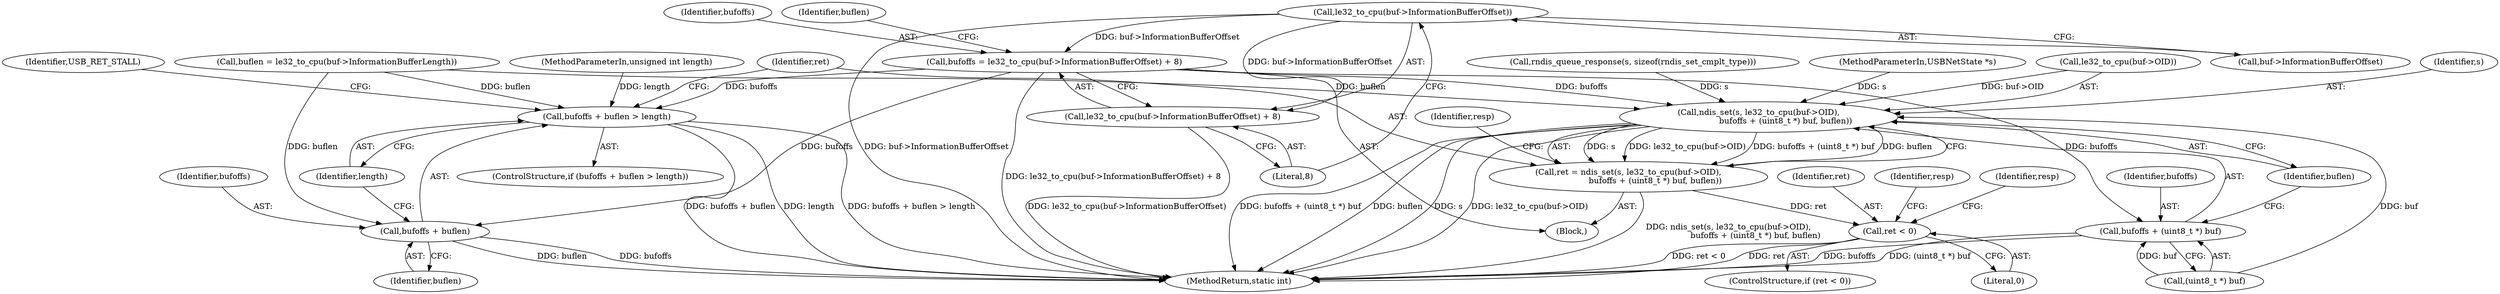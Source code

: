 digraph "0_qemu_fe3c546c5ff2a6210f9a4d8561cc64051ca8603e_0@pointer" {
"1000124" [label="(Call,le32_to_cpu(buf->InformationBufferOffset))"];
"1000121" [label="(Call,bufoffs = le32_to_cpu(buf->InformationBufferOffset) + 8)"];
"1000136" [label="(Call,bufoffs + buflen > length)"];
"1000137" [label="(Call,bufoffs + buflen)"];
"1000145" [label="(Call,ndis_set(s, le32_to_cpu(buf->OID),\n                     bufoffs + (uint8_t *) buf, buflen))"];
"1000143" [label="(Call,ret = ndis_set(s, le32_to_cpu(buf->OID),\n                     bufoffs + (uint8_t *) buf, buflen))"];
"1000165" [label="(Call,ret < 0)"];
"1000151" [label="(Call,bufoffs + (uint8_t *) buf)"];
"1000123" [label="(Call,le32_to_cpu(buf->InformationBufferOffset) + 8)"];
"1000137" [label="(Call,bufoffs + buflen)"];
"1000109" [label="(Call,rndis_queue_response(s, sizeof(rndis_set_cmplt_type)))"];
"1000124" [label="(Call,le32_to_cpu(buf->InformationBufferOffset))"];
"1000171" [label="(Identifier,resp)"];
"1000102" [label="(MethodParameterIn,USBNetState *s)"];
"1000121" [label="(Call,bufoffs = le32_to_cpu(buf->InformationBufferOffset) + 8)"];
"1000151" [label="(Call,bufoffs + (uint8_t *) buf)"];
"1000147" [label="(Call,le32_to_cpu(buf->OID))"];
"1000146" [label="(Identifier,s)"];
"1000153" [label="(Call,(uint8_t *) buf)"];
"1000167" [label="(Literal,0)"];
"1000129" [label="(Call,buflen = le32_to_cpu(buf->InformationBufferLength))"];
"1000156" [label="(Identifier,buflen)"];
"1000165" [label="(Call,ret < 0)"];
"1000122" [label="(Identifier,bufoffs)"];
"1000164" [label="(ControlStructure,if (ret < 0))"];
"1000152" [label="(Identifier,bufoffs)"];
"1000139" [label="(Identifier,buflen)"];
"1000105" [label="(Block,)"];
"1000125" [label="(Call,buf->InformationBufferOffset)"];
"1000159" [label="(Identifier,resp)"];
"1000143" [label="(Call,ret = ndis_set(s, le32_to_cpu(buf->OID),\n                     bufoffs + (uint8_t *) buf, buflen))"];
"1000136" [label="(Call,bufoffs + buflen > length)"];
"1000166" [label="(Identifier,ret)"];
"1000104" [label="(MethodParameterIn,unsigned int length)"];
"1000128" [label="(Literal,8)"];
"1000123" [label="(Call,le32_to_cpu(buf->InformationBufferOffset) + 8)"];
"1000138" [label="(Identifier,bufoffs)"];
"1000179" [label="(Identifier,resp)"];
"1000145" [label="(Call,ndis_set(s, le32_to_cpu(buf->OID),\n                     bufoffs + (uint8_t *) buf, buflen))"];
"1000140" [label="(Identifier,length)"];
"1000142" [label="(Identifier,USB_RET_STALL)"];
"1000135" [label="(ControlStructure,if (bufoffs + buflen > length))"];
"1000185" [label="(MethodReturn,static int)"];
"1000144" [label="(Identifier,ret)"];
"1000130" [label="(Identifier,buflen)"];
"1000124" -> "1000123"  [label="AST: "];
"1000124" -> "1000125"  [label="CFG: "];
"1000125" -> "1000124"  [label="AST: "];
"1000128" -> "1000124"  [label="CFG: "];
"1000124" -> "1000185"  [label="DDG: buf->InformationBufferOffset"];
"1000124" -> "1000121"  [label="DDG: buf->InformationBufferOffset"];
"1000124" -> "1000123"  [label="DDG: buf->InformationBufferOffset"];
"1000121" -> "1000105"  [label="AST: "];
"1000121" -> "1000123"  [label="CFG: "];
"1000122" -> "1000121"  [label="AST: "];
"1000123" -> "1000121"  [label="AST: "];
"1000130" -> "1000121"  [label="CFG: "];
"1000121" -> "1000185"  [label="DDG: le32_to_cpu(buf->InformationBufferOffset) + 8"];
"1000121" -> "1000136"  [label="DDG: bufoffs"];
"1000121" -> "1000137"  [label="DDG: bufoffs"];
"1000121" -> "1000145"  [label="DDG: bufoffs"];
"1000121" -> "1000151"  [label="DDG: bufoffs"];
"1000136" -> "1000135"  [label="AST: "];
"1000136" -> "1000140"  [label="CFG: "];
"1000137" -> "1000136"  [label="AST: "];
"1000140" -> "1000136"  [label="AST: "];
"1000142" -> "1000136"  [label="CFG: "];
"1000144" -> "1000136"  [label="CFG: "];
"1000136" -> "1000185"  [label="DDG: length"];
"1000136" -> "1000185"  [label="DDG: bufoffs + buflen > length"];
"1000136" -> "1000185"  [label="DDG: bufoffs + buflen"];
"1000129" -> "1000136"  [label="DDG: buflen"];
"1000104" -> "1000136"  [label="DDG: length"];
"1000137" -> "1000139"  [label="CFG: "];
"1000138" -> "1000137"  [label="AST: "];
"1000139" -> "1000137"  [label="AST: "];
"1000140" -> "1000137"  [label="CFG: "];
"1000137" -> "1000185"  [label="DDG: buflen"];
"1000137" -> "1000185"  [label="DDG: bufoffs"];
"1000129" -> "1000137"  [label="DDG: buflen"];
"1000145" -> "1000143"  [label="AST: "];
"1000145" -> "1000156"  [label="CFG: "];
"1000146" -> "1000145"  [label="AST: "];
"1000147" -> "1000145"  [label="AST: "];
"1000151" -> "1000145"  [label="AST: "];
"1000156" -> "1000145"  [label="AST: "];
"1000143" -> "1000145"  [label="CFG: "];
"1000145" -> "1000185"  [label="DDG: bufoffs + (uint8_t *) buf"];
"1000145" -> "1000185"  [label="DDG: buflen"];
"1000145" -> "1000185"  [label="DDG: s"];
"1000145" -> "1000185"  [label="DDG: le32_to_cpu(buf->OID)"];
"1000145" -> "1000143"  [label="DDG: s"];
"1000145" -> "1000143"  [label="DDG: le32_to_cpu(buf->OID)"];
"1000145" -> "1000143"  [label="DDG: bufoffs + (uint8_t *) buf"];
"1000145" -> "1000143"  [label="DDG: buflen"];
"1000109" -> "1000145"  [label="DDG: s"];
"1000102" -> "1000145"  [label="DDG: s"];
"1000147" -> "1000145"  [label="DDG: buf->OID"];
"1000153" -> "1000145"  [label="DDG: buf"];
"1000129" -> "1000145"  [label="DDG: buflen"];
"1000143" -> "1000105"  [label="AST: "];
"1000144" -> "1000143"  [label="AST: "];
"1000159" -> "1000143"  [label="CFG: "];
"1000143" -> "1000185"  [label="DDG: ndis_set(s, le32_to_cpu(buf->OID),\n                     bufoffs + (uint8_t *) buf, buflen)"];
"1000143" -> "1000165"  [label="DDG: ret"];
"1000165" -> "1000164"  [label="AST: "];
"1000165" -> "1000167"  [label="CFG: "];
"1000166" -> "1000165"  [label="AST: "];
"1000167" -> "1000165"  [label="AST: "];
"1000171" -> "1000165"  [label="CFG: "];
"1000179" -> "1000165"  [label="CFG: "];
"1000165" -> "1000185"  [label="DDG: ret"];
"1000165" -> "1000185"  [label="DDG: ret < 0"];
"1000151" -> "1000153"  [label="CFG: "];
"1000152" -> "1000151"  [label="AST: "];
"1000153" -> "1000151"  [label="AST: "];
"1000156" -> "1000151"  [label="CFG: "];
"1000151" -> "1000185"  [label="DDG: (uint8_t *) buf"];
"1000151" -> "1000185"  [label="DDG: bufoffs"];
"1000153" -> "1000151"  [label="DDG: buf"];
"1000123" -> "1000128"  [label="CFG: "];
"1000128" -> "1000123"  [label="AST: "];
"1000123" -> "1000185"  [label="DDG: le32_to_cpu(buf->InformationBufferOffset)"];
}
